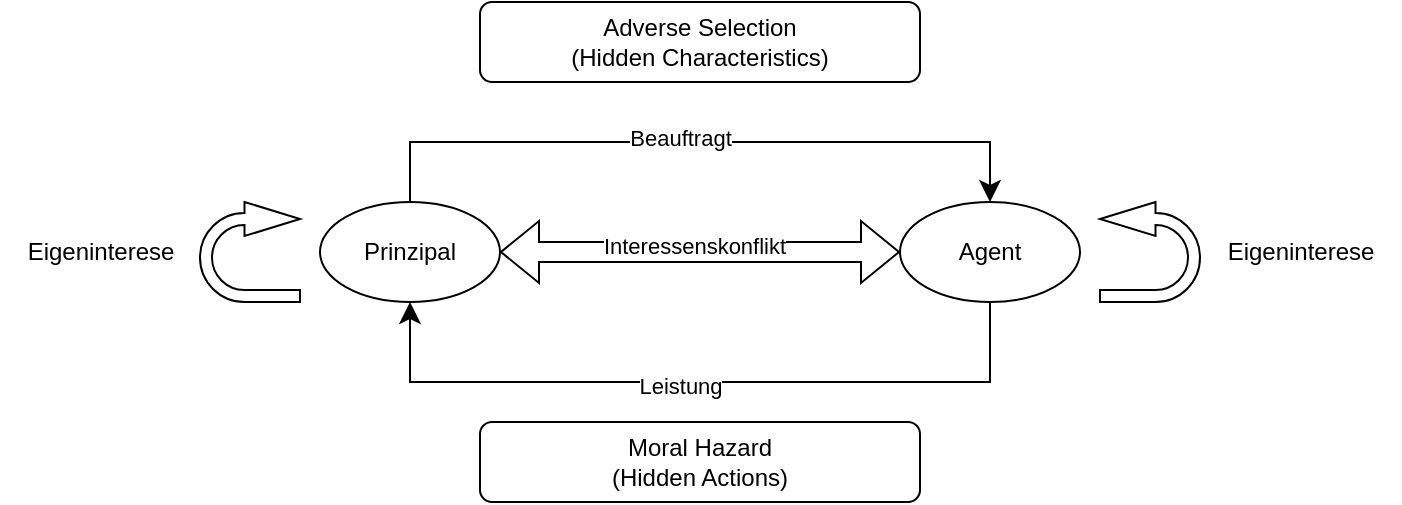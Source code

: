 <mxfile version="24.9.0">
  <diagram name="Seite-1" id="LlAV0aN3McVEwdfRjpWG">
    <mxGraphModel dx="880" dy="595" grid="1" gridSize="10" guides="1" tooltips="1" connect="1" arrows="1" fold="1" page="1" pageScale="1" pageWidth="827" pageHeight="1169" math="0" shadow="0">
      <root>
        <mxCell id="0" />
        <mxCell id="1" parent="0" />
        <mxCell id="kLmIG4iRkcMbvo4lLbTO-1" value="Prinzipal" style="ellipse;whiteSpace=wrap;html=1;" vertex="1" parent="1">
          <mxGeometry x="180" y="230" width="90" height="50" as="geometry" />
        </mxCell>
        <mxCell id="kLmIG4iRkcMbvo4lLbTO-2" value="Agent" style="ellipse;whiteSpace=wrap;html=1;" vertex="1" parent="1">
          <mxGeometry x="470" y="230" width="90" height="50" as="geometry" />
        </mxCell>
        <mxCell id="kLmIG4iRkcMbvo4lLbTO-3" value="" style="shape=flexArrow;endArrow=classic;startArrow=classic;html=1;rounded=0;exitX=1;exitY=0.5;exitDx=0;exitDy=0;entryX=0;entryY=0.5;entryDx=0;entryDy=0;" edge="1" parent="1" source="kLmIG4iRkcMbvo4lLbTO-1" target="kLmIG4iRkcMbvo4lLbTO-2">
          <mxGeometry width="100" height="100" relative="1" as="geometry">
            <mxPoint x="360" y="360" as="sourcePoint" />
            <mxPoint x="460" y="260" as="targetPoint" />
          </mxGeometry>
        </mxCell>
        <mxCell id="kLmIG4iRkcMbvo4lLbTO-4" value="Interessenskonflikt" style="edgeLabel;html=1;align=center;verticalAlign=middle;resizable=0;points=[];" vertex="1" connectable="0" parent="kLmIG4iRkcMbvo4lLbTO-3">
          <mxGeometry x="-0.03" y="3" relative="1" as="geometry">
            <mxPoint as="offset" />
          </mxGeometry>
        </mxCell>
        <mxCell id="kLmIG4iRkcMbvo4lLbTO-5" value="" style="edgeStyle=elbowEdgeStyle;elbow=horizontal;endArrow=classic;html=1;curved=0;rounded=0;endSize=8;startSize=8;exitX=0.5;exitY=0;exitDx=0;exitDy=0;entryX=0.5;entryY=0;entryDx=0;entryDy=0;" edge="1" parent="1" source="kLmIG4iRkcMbvo4lLbTO-1" target="kLmIG4iRkcMbvo4lLbTO-2">
          <mxGeometry width="50" height="50" relative="1" as="geometry">
            <mxPoint x="390" y="330" as="sourcePoint" />
            <mxPoint x="460" y="190" as="targetPoint" />
            <Array as="points">
              <mxPoint x="370" y="200" />
            </Array>
          </mxGeometry>
        </mxCell>
        <mxCell id="kLmIG4iRkcMbvo4lLbTO-7" value="Beauftragt" style="edgeLabel;html=1;align=center;verticalAlign=middle;resizable=0;points=[];" vertex="1" connectable="0" parent="kLmIG4iRkcMbvo4lLbTO-5">
          <mxGeometry x="-0.103" y="2" relative="1" as="geometry">
            <mxPoint x="8" as="offset" />
          </mxGeometry>
        </mxCell>
        <mxCell id="kLmIG4iRkcMbvo4lLbTO-8" value="" style="edgeStyle=elbowEdgeStyle;elbow=horizontal;endArrow=classic;html=1;curved=0;rounded=0;endSize=8;startSize=8;exitX=0.5;exitY=1;exitDx=0;exitDy=0;entryX=0.5;entryY=1;entryDx=0;entryDy=0;" edge="1" parent="1" source="kLmIG4iRkcMbvo4lLbTO-2" target="kLmIG4iRkcMbvo4lLbTO-1">
          <mxGeometry width="50" height="50" relative="1" as="geometry">
            <mxPoint x="235" y="320" as="sourcePoint" />
            <mxPoint x="525" y="320" as="targetPoint" />
            <Array as="points">
              <mxPoint x="370" y="320" />
            </Array>
          </mxGeometry>
        </mxCell>
        <mxCell id="kLmIG4iRkcMbvo4lLbTO-9" value="Leistung" style="edgeLabel;html=1;align=center;verticalAlign=middle;resizable=0;points=[];" vertex="1" connectable="0" parent="kLmIG4iRkcMbvo4lLbTO-8">
          <mxGeometry x="-0.103" y="2" relative="1" as="geometry">
            <mxPoint x="-29" as="offset" />
          </mxGeometry>
        </mxCell>
        <mxCell id="kLmIG4iRkcMbvo4lLbTO-10" value="" style="html=1;shadow=0;dashed=0;align=center;verticalAlign=middle;shape=mxgraph.arrows2.uTurnArrow;dy=3;arrowHead=17;dx2=27.75;" vertex="1" parent="1">
          <mxGeometry x="120" y="230" width="50" height="50" as="geometry" />
        </mxCell>
        <mxCell id="kLmIG4iRkcMbvo4lLbTO-11" value="" style="html=1;shadow=0;dashed=0;align=center;verticalAlign=middle;shape=mxgraph.arrows2.uTurnArrow;dy=3;arrowHead=17;dx2=27.75;flipH=1;" vertex="1" parent="1">
          <mxGeometry x="570" y="230" width="50" height="50" as="geometry" />
        </mxCell>
        <mxCell id="kLmIG4iRkcMbvo4lLbTO-12" value="Eigeninterese" style="text;html=1;align=center;verticalAlign=middle;resizable=0;points=[];autosize=1;strokeColor=none;fillColor=none;" vertex="1" parent="1">
          <mxGeometry x="20" y="240" width="100" height="30" as="geometry" />
        </mxCell>
        <mxCell id="kLmIG4iRkcMbvo4lLbTO-13" value="Eigeninterese" style="text;html=1;align=center;verticalAlign=middle;resizable=0;points=[];autosize=1;strokeColor=none;fillColor=none;" vertex="1" parent="1">
          <mxGeometry x="620" y="240" width="100" height="30" as="geometry" />
        </mxCell>
        <mxCell id="kLmIG4iRkcMbvo4lLbTO-14" value="Adverse Selection&lt;div&gt;(Hidden Characteristics)&lt;/div&gt;" style="rounded=1;whiteSpace=wrap;html=1;" vertex="1" parent="1">
          <mxGeometry x="260" y="130" width="220" height="40" as="geometry" />
        </mxCell>
        <mxCell id="kLmIG4iRkcMbvo4lLbTO-15" value="Moral Hazard&lt;div&gt;(Hidden Actions)&lt;/div&gt;" style="rounded=1;whiteSpace=wrap;html=1;" vertex="1" parent="1">
          <mxGeometry x="260" y="340" width="220" height="40" as="geometry" />
        </mxCell>
      </root>
    </mxGraphModel>
  </diagram>
</mxfile>
